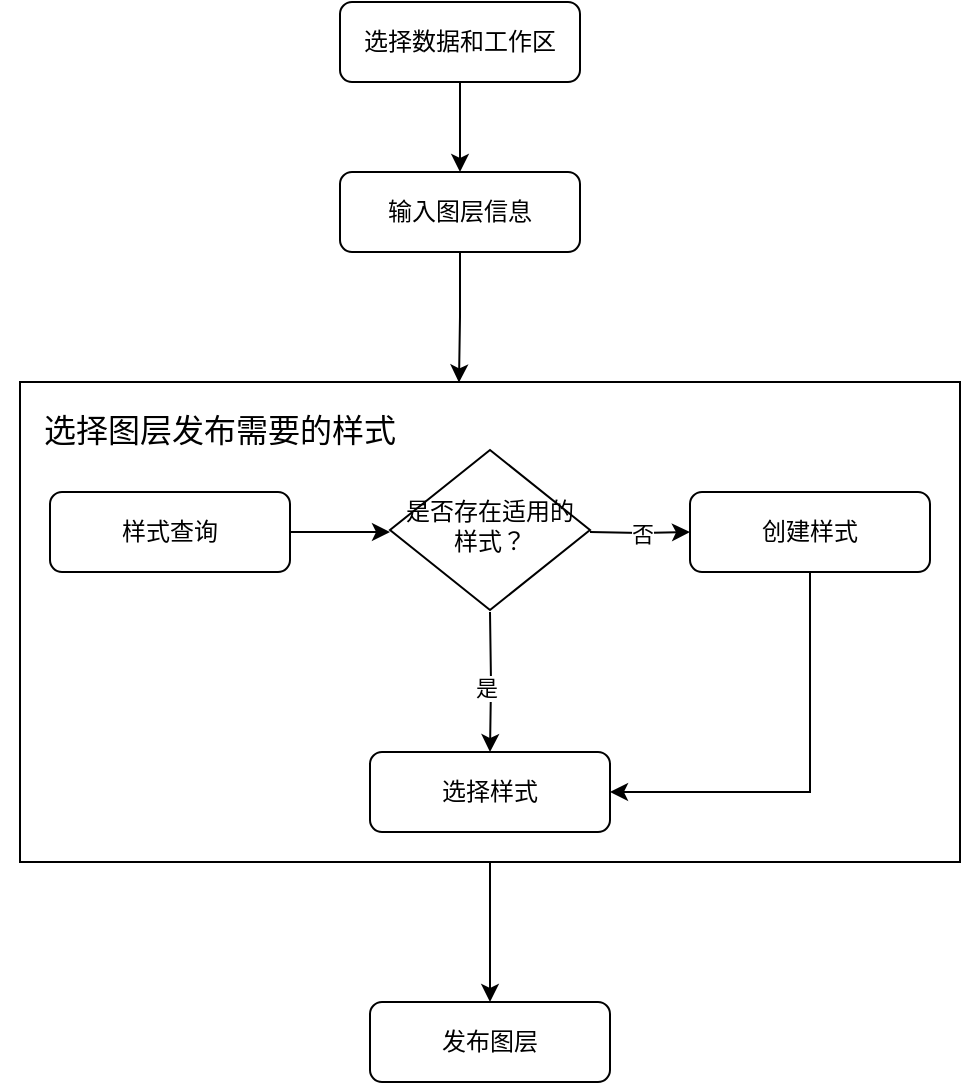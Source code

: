 <mxfile version="13.5.4" type="github">
  <diagram id="C5RBs43oDa-KdzZeNtuy" name="Page-1">
    <mxGraphModel dx="1577" dy="942" grid="1" gridSize="10" guides="1" tooltips="1" connect="1" arrows="1" fold="1" page="1" pageScale="1" pageWidth="827" pageHeight="1169" math="0" shadow="0">
      <root>
        <mxCell id="WIyWlLk6GJQsqaUBKTNV-0" />
        <mxCell id="WIyWlLk6GJQsqaUBKTNV-1" parent="WIyWlLk6GJQsqaUBKTNV-0" />
        <mxCell id="sgfZtJwk7GJT5AT0VCkC-10" style="edgeStyle=orthogonalEdgeStyle;rounded=0;orthogonalLoop=1;jettySize=auto;html=1;exitX=0.5;exitY=1;exitDx=0;exitDy=0;entryX=0.5;entryY=0;entryDx=0;entryDy=0;" edge="1" parent="WIyWlLk6GJQsqaUBKTNV-1" source="sgfZtJwk7GJT5AT0VCkC-0" target="sgfZtJwk7GJT5AT0VCkC-1">
          <mxGeometry relative="1" as="geometry" />
        </mxCell>
        <mxCell id="sgfZtJwk7GJT5AT0VCkC-0" value="选择数据和工作区" style="rounded=1;whiteSpace=wrap;html=1;fontSize=12;glass=0;strokeWidth=1;shadow=0;" vertex="1" parent="WIyWlLk6GJQsqaUBKTNV-1">
          <mxGeometry x="280" y="60" width="120" height="40" as="geometry" />
        </mxCell>
        <mxCell id="sgfZtJwk7GJT5AT0VCkC-30" style="edgeStyle=orthogonalEdgeStyle;rounded=0;orthogonalLoop=1;jettySize=auto;html=1;exitX=0.5;exitY=1;exitDx=0;exitDy=0;entryX=0.467;entryY=0.001;entryDx=0;entryDy=0;entryPerimeter=0;" edge="1" parent="WIyWlLk6GJQsqaUBKTNV-1" source="sgfZtJwk7GJT5AT0VCkC-1" target="sgfZtJwk7GJT5AT0VCkC-17">
          <mxGeometry relative="1" as="geometry" />
        </mxCell>
        <mxCell id="sgfZtJwk7GJT5AT0VCkC-1" value="输入图层信息" style="rounded=1;whiteSpace=wrap;html=1;fontSize=12;glass=0;strokeWidth=1;shadow=0;" vertex="1" parent="WIyWlLk6GJQsqaUBKTNV-1">
          <mxGeometry x="280" y="145" width="120" height="40" as="geometry" />
        </mxCell>
        <mxCell id="sgfZtJwk7GJT5AT0VCkC-29" value="" style="group" vertex="1" connectable="0" parent="WIyWlLk6GJQsqaUBKTNV-1">
          <mxGeometry x="120" y="250" width="470" height="240" as="geometry" />
        </mxCell>
        <mxCell id="sgfZtJwk7GJT5AT0VCkC-2" value="选择样式" style="rounded=1;whiteSpace=wrap;html=1;fontSize=12;glass=0;strokeWidth=1;shadow=0;" vertex="1" parent="sgfZtJwk7GJT5AT0VCkC-29">
          <mxGeometry x="175" y="185" width="120" height="40" as="geometry" />
        </mxCell>
        <mxCell id="sgfZtJwk7GJT5AT0VCkC-12" style="edgeStyle=orthogonalEdgeStyle;rounded=0;orthogonalLoop=1;jettySize=auto;html=1;exitX=1;exitY=0.5;exitDx=0;exitDy=0;entryX=0;entryY=0.5;entryDx=0;entryDy=0;" edge="1" parent="sgfZtJwk7GJT5AT0VCkC-29" source="sgfZtJwk7GJT5AT0VCkC-5">
          <mxGeometry relative="1" as="geometry">
            <mxPoint x="185.0" y="75" as="targetPoint" />
          </mxGeometry>
        </mxCell>
        <mxCell id="sgfZtJwk7GJT5AT0VCkC-5" value="样式查询" style="rounded=1;whiteSpace=wrap;html=1;fontSize=12;glass=0;strokeWidth=1;shadow=0;" vertex="1" parent="sgfZtJwk7GJT5AT0VCkC-29">
          <mxGeometry x="15" y="55" width="120" height="40" as="geometry" />
        </mxCell>
        <mxCell id="sgfZtJwk7GJT5AT0VCkC-9" style="edgeStyle=orthogonalEdgeStyle;rounded=0;orthogonalLoop=1;jettySize=auto;html=1;exitX=0.5;exitY=1;exitDx=0;exitDy=0;entryX=0.5;entryY=0;entryDx=0;entryDy=0;" edge="1" parent="sgfZtJwk7GJT5AT0VCkC-29" target="sgfZtJwk7GJT5AT0VCkC-2">
          <mxGeometry relative="1" as="geometry">
            <mxPoint x="235.0" y="115" as="sourcePoint" />
          </mxGeometry>
        </mxCell>
        <mxCell id="sgfZtJwk7GJT5AT0VCkC-13" value="是" style="edgeLabel;html=1;align=center;verticalAlign=middle;resizable=0;points=[];" vertex="1" connectable="0" parent="sgfZtJwk7GJT5AT0VCkC-9">
          <mxGeometry x="0.067" y="-2" relative="1" as="geometry">
            <mxPoint y="1" as="offset" />
          </mxGeometry>
        </mxCell>
        <mxCell id="sgfZtJwk7GJT5AT0VCkC-15" value="否" style="edgeStyle=orthogonalEdgeStyle;rounded=0;orthogonalLoop=1;jettySize=auto;html=1;exitX=1;exitY=0.5;exitDx=0;exitDy=0;entryX=0;entryY=0.5;entryDx=0;entryDy=0;" edge="1" parent="sgfZtJwk7GJT5AT0VCkC-29" target="sgfZtJwk7GJT5AT0VCkC-14">
          <mxGeometry relative="1" as="geometry">
            <mxPoint x="285.0" y="75" as="sourcePoint" />
          </mxGeometry>
        </mxCell>
        <mxCell id="sgfZtJwk7GJT5AT0VCkC-6" value="是否存在适用的样式？" style="rhombus;whiteSpace=wrap;html=1;shadow=0;fontFamily=Helvetica;fontSize=12;align=center;strokeWidth=1;spacing=6;spacingTop=-4;" vertex="1" parent="sgfZtJwk7GJT5AT0VCkC-29">
          <mxGeometry x="185" y="34" width="100" height="80" as="geometry" />
        </mxCell>
        <mxCell id="sgfZtJwk7GJT5AT0VCkC-16" style="edgeStyle=orthogonalEdgeStyle;rounded=0;orthogonalLoop=1;jettySize=auto;html=1;exitX=0.5;exitY=1;exitDx=0;exitDy=0;entryX=1;entryY=0.5;entryDx=0;entryDy=0;" edge="1" parent="sgfZtJwk7GJT5AT0VCkC-29" source="sgfZtJwk7GJT5AT0VCkC-14" target="sgfZtJwk7GJT5AT0VCkC-2">
          <mxGeometry relative="1" as="geometry" />
        </mxCell>
        <mxCell id="sgfZtJwk7GJT5AT0VCkC-14" value="创建样式" style="rounded=1;whiteSpace=wrap;html=1;fontSize=12;glass=0;strokeWidth=1;shadow=0;" vertex="1" parent="sgfZtJwk7GJT5AT0VCkC-29">
          <mxGeometry x="335" y="55" width="120" height="40" as="geometry" />
        </mxCell>
        <mxCell id="sgfZtJwk7GJT5AT0VCkC-17" value="" style="rounded=0;whiteSpace=wrap;html=1;fillColor=none;" vertex="1" parent="sgfZtJwk7GJT5AT0VCkC-29">
          <mxGeometry width="470" height="240" as="geometry" />
        </mxCell>
        <mxCell id="sgfZtJwk7GJT5AT0VCkC-31" value="&lt;font style=&quot;font-size: 16px&quot;&gt;选择图层发布需要的样式&lt;/font&gt;" style="text;html=1;strokeColor=none;fillColor=none;align=center;verticalAlign=middle;whiteSpace=wrap;rounded=0;" vertex="1" parent="sgfZtJwk7GJT5AT0VCkC-29">
          <mxGeometry x="-10" y="14" width="220" height="20" as="geometry" />
        </mxCell>
        <mxCell id="sgfZtJwk7GJT5AT0VCkC-33" value="发布图层" style="rounded=1;whiteSpace=wrap;html=1;fontSize=12;glass=0;strokeWidth=1;shadow=0;" vertex="1" parent="WIyWlLk6GJQsqaUBKTNV-1">
          <mxGeometry x="295" y="560" width="120" height="40" as="geometry" />
        </mxCell>
        <mxCell id="sgfZtJwk7GJT5AT0VCkC-34" style="edgeStyle=orthogonalEdgeStyle;rounded=0;orthogonalLoop=1;jettySize=auto;html=1;exitX=0.5;exitY=1;exitDx=0;exitDy=0;entryX=0.5;entryY=0;entryDx=0;entryDy=0;" edge="1" parent="WIyWlLk6GJQsqaUBKTNV-1" source="sgfZtJwk7GJT5AT0VCkC-17" target="sgfZtJwk7GJT5AT0VCkC-33">
          <mxGeometry relative="1" as="geometry" />
        </mxCell>
      </root>
    </mxGraphModel>
  </diagram>
</mxfile>
